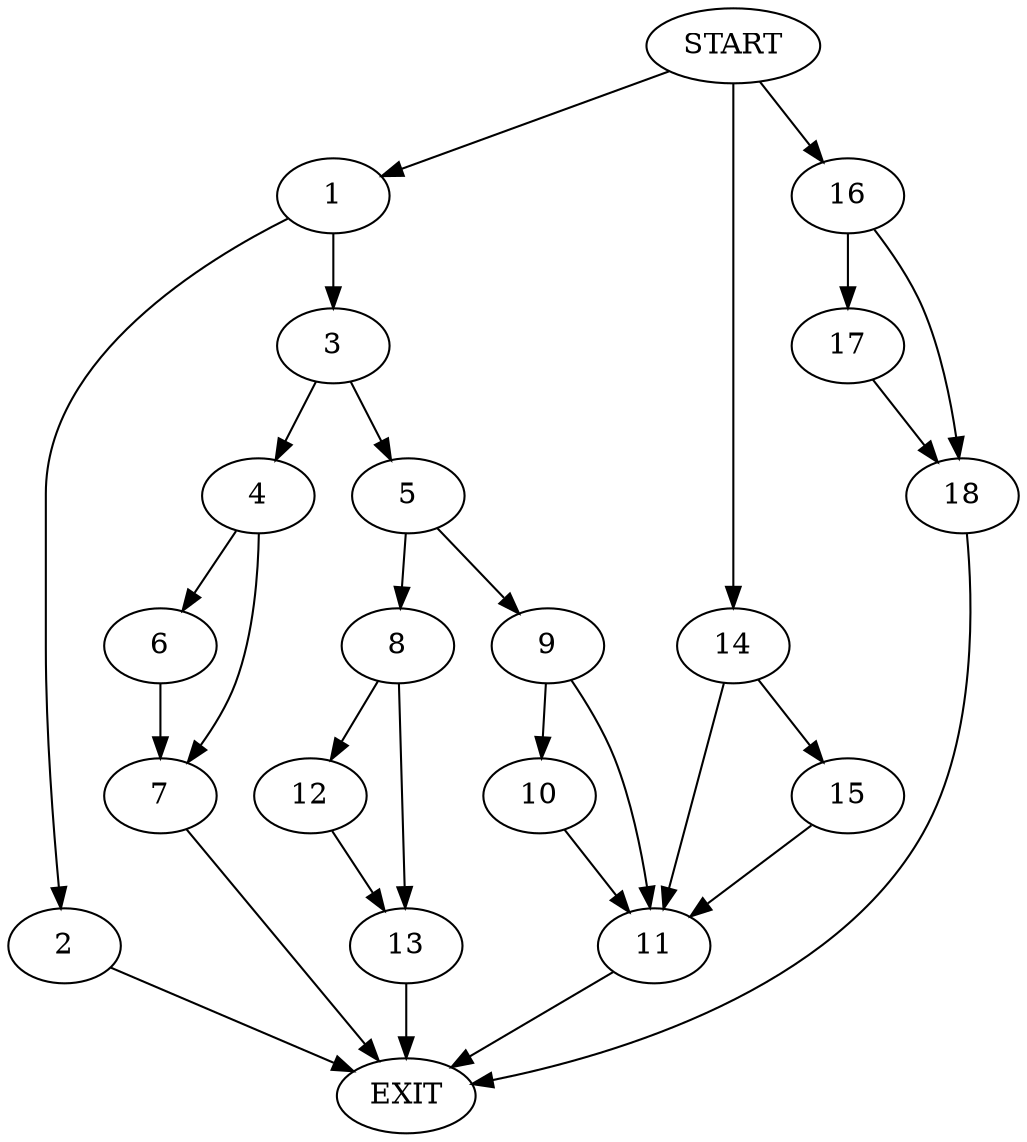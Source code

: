 digraph {
0 [label="START"]
19 [label="EXIT"]
0 -> 1
1 -> 2
1 -> 3
2 -> 19
3 -> 4
3 -> 5
4 -> 6
4 -> 7
5 -> 8
5 -> 9
6 -> 7
7 -> 19
9 -> 10
9 -> 11
8 -> 12
8 -> 13
12 -> 13
13 -> 19
11 -> 19
10 -> 11
0 -> 14
14 -> 11
14 -> 15
15 -> 11
0 -> 16
16 -> 17
16 -> 18
17 -> 18
18 -> 19
}
